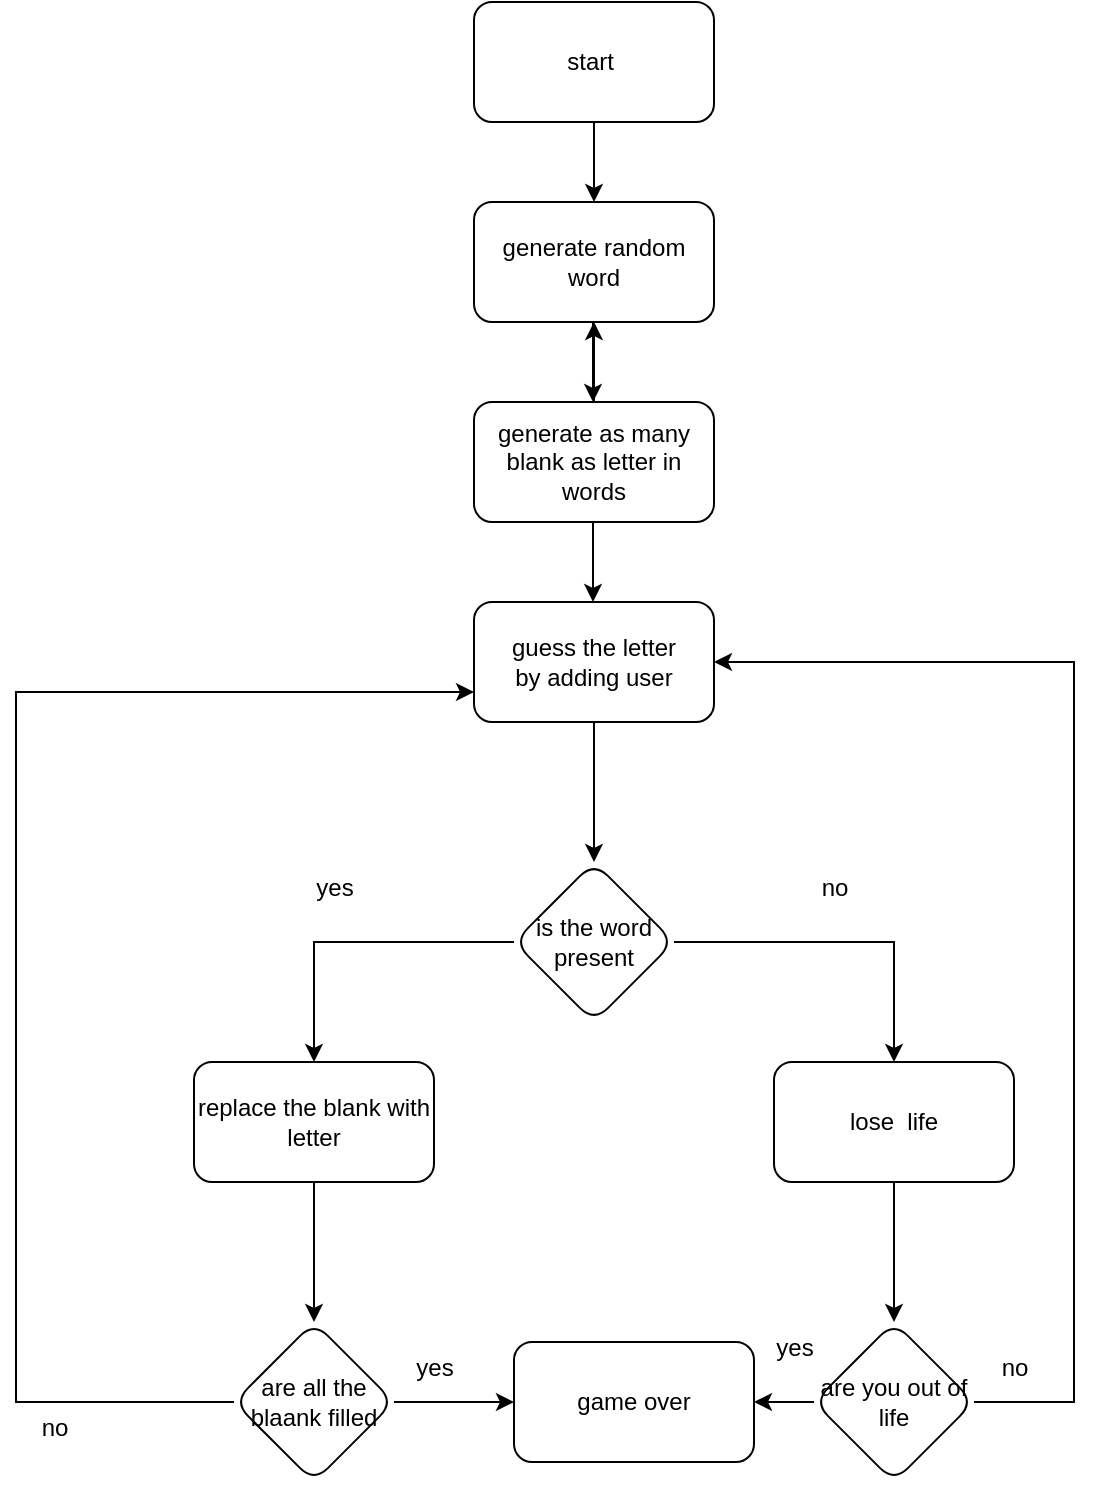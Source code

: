 <mxfile version="23.1.0" type="github">
  <diagram name="Page-1" id="8F14UimCs2QQtVxCv7sD">
    <mxGraphModel dx="880" dy="468" grid="1" gridSize="10" guides="1" tooltips="1" connect="1" arrows="1" fold="1" page="1" pageScale="1" pageWidth="850" pageHeight="1100" math="0" shadow="0">
      <root>
        <mxCell id="0" />
        <mxCell id="1" parent="0" />
        <mxCell id="OSPy2GHmvixCg3EmWLmi-1" value="start&lt;span style=&quot;white-space: pre;&quot;&gt;&#x9;&lt;/span&gt;" style="rounded=1;whiteSpace=wrap;html=1;" vertex="1" parent="1">
          <mxGeometry x="360" y="20" width="120" height="60" as="geometry" />
        </mxCell>
        <mxCell id="OSPy2GHmvixCg3EmWLmi-2" value="generate random word" style="rounded=1;whiteSpace=wrap;html=1;" vertex="1" parent="1">
          <mxGeometry x="360" y="120" width="120" height="60" as="geometry" />
        </mxCell>
        <mxCell id="OSPy2GHmvixCg3EmWLmi-11" value="" style="edgeStyle=orthogonalEdgeStyle;rounded=0;orthogonalLoop=1;jettySize=auto;html=1;" edge="1" parent="1" source="OSPy2GHmvixCg3EmWLmi-3" target="OSPy2GHmvixCg3EmWLmi-2">
          <mxGeometry relative="1" as="geometry" />
        </mxCell>
        <mxCell id="OSPy2GHmvixCg3EmWLmi-3" value="generate as many blank as letter in words" style="rounded=1;whiteSpace=wrap;html=1;" vertex="1" parent="1">
          <mxGeometry x="360" y="220" width="120" height="60" as="geometry" />
        </mxCell>
        <mxCell id="OSPy2GHmvixCg3EmWLmi-5" value="" style="endArrow=classic;html=1;rounded=0;exitX=0.5;exitY=1;exitDx=0;exitDy=0;" edge="1" parent="1" source="OSPy2GHmvixCg3EmWLmi-1">
          <mxGeometry width="50" height="50" relative="1" as="geometry">
            <mxPoint x="375" y="400" as="sourcePoint" />
            <mxPoint x="420" y="120" as="targetPoint" />
          </mxGeometry>
        </mxCell>
        <mxCell id="OSPy2GHmvixCg3EmWLmi-7" value="" style="endArrow=classic;html=1;rounded=0;exitX=0.5;exitY=1;exitDx=0;exitDy=0;" edge="1" parent="1">
          <mxGeometry width="50" height="50" relative="1" as="geometry">
            <mxPoint x="419.5" y="180" as="sourcePoint" />
            <mxPoint x="419.5" y="220" as="targetPoint" />
          </mxGeometry>
        </mxCell>
        <mxCell id="OSPy2GHmvixCg3EmWLmi-13" value="" style="edgeStyle=orthogonalEdgeStyle;rounded=0;orthogonalLoop=1;jettySize=auto;html=1;" edge="1" parent="1" source="OSPy2GHmvixCg3EmWLmi-8" target="OSPy2GHmvixCg3EmWLmi-12">
          <mxGeometry relative="1" as="geometry" />
        </mxCell>
        <mxCell id="OSPy2GHmvixCg3EmWLmi-8" value="guess the letter&lt;br&gt;by adding user" style="rounded=1;whiteSpace=wrap;html=1;" vertex="1" parent="1">
          <mxGeometry x="360" y="320" width="120" height="60" as="geometry" />
        </mxCell>
        <mxCell id="OSPy2GHmvixCg3EmWLmi-9" value="" style="endArrow=classic;html=1;rounded=0;exitX=0.5;exitY=1;exitDx=0;exitDy=0;" edge="1" parent="1">
          <mxGeometry width="50" height="50" relative="1" as="geometry">
            <mxPoint x="419.5" y="280" as="sourcePoint" />
            <mxPoint x="419.5" y="320" as="targetPoint" />
          </mxGeometry>
        </mxCell>
        <mxCell id="OSPy2GHmvixCg3EmWLmi-15" value="" style="edgeStyle=orthogonalEdgeStyle;rounded=0;orthogonalLoop=1;jettySize=auto;html=1;" edge="1" parent="1" source="OSPy2GHmvixCg3EmWLmi-12" target="OSPy2GHmvixCg3EmWLmi-14">
          <mxGeometry relative="1" as="geometry" />
        </mxCell>
        <mxCell id="OSPy2GHmvixCg3EmWLmi-17" value="" style="edgeStyle=orthogonalEdgeStyle;rounded=0;orthogonalLoop=1;jettySize=auto;html=1;" edge="1" parent="1" source="OSPy2GHmvixCg3EmWLmi-12" target="OSPy2GHmvixCg3EmWLmi-16">
          <mxGeometry relative="1" as="geometry" />
        </mxCell>
        <mxCell id="OSPy2GHmvixCg3EmWLmi-12" value="is the word present" style="rhombus;whiteSpace=wrap;html=1;rounded=1;" vertex="1" parent="1">
          <mxGeometry x="380" y="450" width="80" height="80" as="geometry" />
        </mxCell>
        <mxCell id="OSPy2GHmvixCg3EmWLmi-32" value="" style="edgeStyle=orthogonalEdgeStyle;rounded=0;orthogonalLoop=1;jettySize=auto;html=1;" edge="1" parent="1" source="OSPy2GHmvixCg3EmWLmi-14" target="OSPy2GHmvixCg3EmWLmi-31">
          <mxGeometry relative="1" as="geometry" />
        </mxCell>
        <mxCell id="OSPy2GHmvixCg3EmWLmi-14" value="lose&amp;nbsp; life" style="whiteSpace=wrap;html=1;rounded=1;" vertex="1" parent="1">
          <mxGeometry x="510" y="550" width="120" height="60" as="geometry" />
        </mxCell>
        <mxCell id="OSPy2GHmvixCg3EmWLmi-21" value="" style="edgeStyle=orthogonalEdgeStyle;rounded=0;orthogonalLoop=1;jettySize=auto;html=1;" edge="1" parent="1" source="OSPy2GHmvixCg3EmWLmi-16" target="OSPy2GHmvixCg3EmWLmi-20">
          <mxGeometry relative="1" as="geometry" />
        </mxCell>
        <mxCell id="OSPy2GHmvixCg3EmWLmi-16" value="replace the blank with letter" style="whiteSpace=wrap;html=1;rounded=1;" vertex="1" parent="1">
          <mxGeometry x="220" y="550" width="120" height="60" as="geometry" />
        </mxCell>
        <mxCell id="OSPy2GHmvixCg3EmWLmi-23" value="" style="edgeStyle=orthogonalEdgeStyle;rounded=0;orthogonalLoop=1;jettySize=auto;html=1;" edge="1" parent="1" source="OSPy2GHmvixCg3EmWLmi-20" target="OSPy2GHmvixCg3EmWLmi-22">
          <mxGeometry relative="1" as="geometry" />
        </mxCell>
        <mxCell id="OSPy2GHmvixCg3EmWLmi-25" value="" style="edgeStyle=orthogonalEdgeStyle;rounded=0;orthogonalLoop=1;jettySize=auto;html=1;exitX=0;exitY=0.5;exitDx=0;exitDy=0;entryX=0;entryY=0.75;entryDx=0;entryDy=0;" edge="1" parent="1" source="OSPy2GHmvixCg3EmWLmi-20" target="OSPy2GHmvixCg3EmWLmi-8">
          <mxGeometry relative="1" as="geometry">
            <mxPoint x="90" y="720" as="sourcePoint" />
            <mxPoint x="130" y="350" as="targetPoint" />
            <Array as="points">
              <mxPoint x="131" y="720" />
              <mxPoint x="131" y="365" />
            </Array>
          </mxGeometry>
        </mxCell>
        <mxCell id="OSPy2GHmvixCg3EmWLmi-20" value="are all the blaank filled" style="rhombus;whiteSpace=wrap;html=1;rounded=1;" vertex="1" parent="1">
          <mxGeometry x="240" y="680" width="80" height="80" as="geometry" />
        </mxCell>
        <mxCell id="OSPy2GHmvixCg3EmWLmi-22" value="game over" style="whiteSpace=wrap;html=1;rounded=1;" vertex="1" parent="1">
          <mxGeometry x="380" y="690" width="120" height="60" as="geometry" />
        </mxCell>
        <mxCell id="OSPy2GHmvixCg3EmWLmi-26" value="yes" style="text;html=1;align=center;verticalAlign=middle;resizable=0;points=[];autosize=1;strokeColor=none;fillColor=none;" vertex="1" parent="1">
          <mxGeometry x="270" y="448" width="40" height="30" as="geometry" />
        </mxCell>
        <mxCell id="OSPy2GHmvixCg3EmWLmi-27" value="no" style="text;html=1;align=center;verticalAlign=middle;resizable=0;points=[];autosize=1;strokeColor=none;fillColor=none;" vertex="1" parent="1">
          <mxGeometry x="520" y="448" width="40" height="30" as="geometry" />
        </mxCell>
        <mxCell id="OSPy2GHmvixCg3EmWLmi-28" value="yes" style="text;html=1;align=center;verticalAlign=middle;resizable=0;points=[];autosize=1;strokeColor=none;fillColor=none;" vertex="1" parent="1">
          <mxGeometry x="320" y="688" width="40" height="30" as="geometry" />
        </mxCell>
        <mxCell id="OSPy2GHmvixCg3EmWLmi-29" value="no" style="text;html=1;align=center;verticalAlign=middle;resizable=0;points=[];autosize=1;strokeColor=none;fillColor=none;" vertex="1" parent="1">
          <mxGeometry x="130" y="718" width="40" height="30" as="geometry" />
        </mxCell>
        <mxCell id="OSPy2GHmvixCg3EmWLmi-33" style="edgeStyle=orthogonalEdgeStyle;rounded=0;orthogonalLoop=1;jettySize=auto;html=1;exitX=0;exitY=0.5;exitDx=0;exitDy=0;entryX=1;entryY=0.5;entryDx=0;entryDy=0;" edge="1" parent="1" source="OSPy2GHmvixCg3EmWLmi-31" target="OSPy2GHmvixCg3EmWLmi-22">
          <mxGeometry relative="1" as="geometry" />
        </mxCell>
        <mxCell id="OSPy2GHmvixCg3EmWLmi-35" style="edgeStyle=orthogonalEdgeStyle;rounded=0;orthogonalLoop=1;jettySize=auto;html=1;exitX=1;exitY=0.5;exitDx=0;exitDy=0;entryX=1;entryY=0.5;entryDx=0;entryDy=0;" edge="1" parent="1" source="OSPy2GHmvixCg3EmWLmi-31" target="OSPy2GHmvixCg3EmWLmi-8">
          <mxGeometry relative="1" as="geometry">
            <Array as="points">
              <mxPoint x="660" y="720" />
              <mxPoint x="660" y="350" />
            </Array>
          </mxGeometry>
        </mxCell>
        <mxCell id="OSPy2GHmvixCg3EmWLmi-31" value="are you out of life" style="rhombus;whiteSpace=wrap;html=1;rounded=1;" vertex="1" parent="1">
          <mxGeometry x="530" y="680" width="80" height="80" as="geometry" />
        </mxCell>
        <mxCell id="OSPy2GHmvixCg3EmWLmi-34" value="yes" style="text;html=1;align=center;verticalAlign=middle;resizable=0;points=[];autosize=1;strokeColor=none;fillColor=none;" vertex="1" parent="1">
          <mxGeometry x="500" y="678" width="40" height="30" as="geometry" />
        </mxCell>
        <mxCell id="OSPy2GHmvixCg3EmWLmi-36" value="no" style="text;html=1;align=center;verticalAlign=middle;resizable=0;points=[];autosize=1;strokeColor=none;fillColor=none;" vertex="1" parent="1">
          <mxGeometry x="610" y="688" width="40" height="30" as="geometry" />
        </mxCell>
      </root>
    </mxGraphModel>
  </diagram>
</mxfile>
